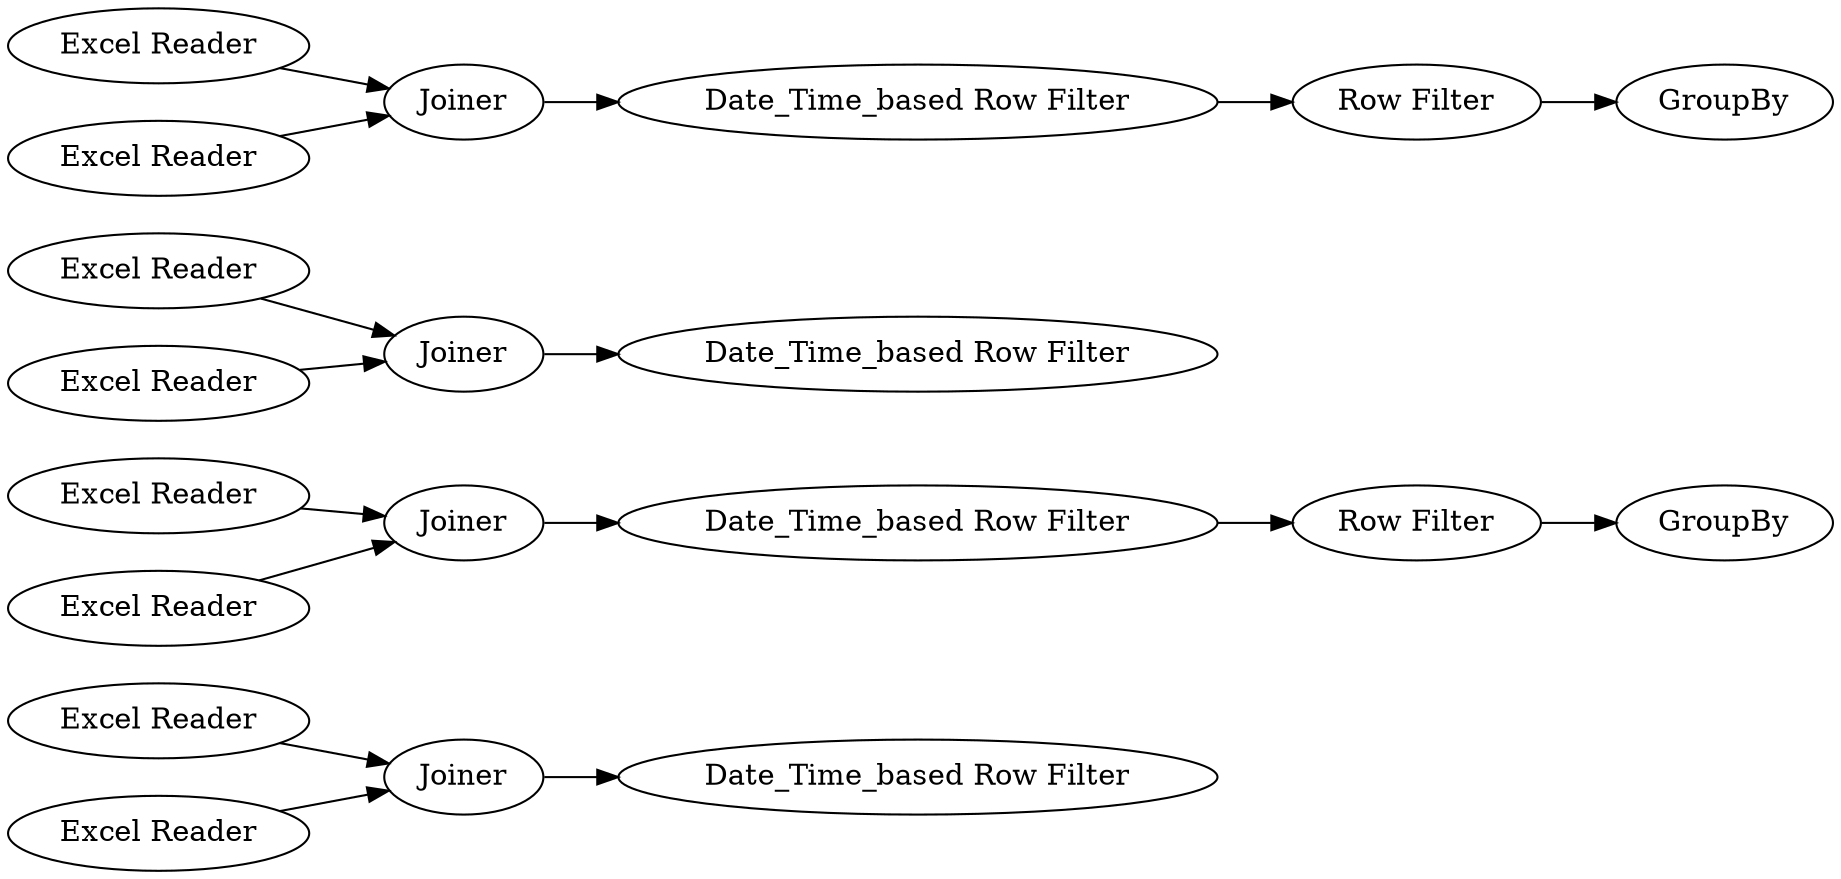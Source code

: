 digraph {
	2 [label="Excel Reader"]
	3 [label=Joiner]
	4 [label="Excel Reader"]
	5 [label="Excel Reader"]
	6 [label=Joiner]
	7 [label="Excel Reader"]
	8 [label="Excel Reader"]
	9 [label="Excel Reader"]
	10 [label=Joiner]
	11 [label="Excel Reader"]
	12 [label="Excel Reader"]
	13 [label=Joiner]
	14 [label="Date_Time_based Row Filter"]
	15 [label="Date_Time_based Row Filter"]
	16 [label="Date_Time_based Row Filter"]
	17 [label="Date_Time_based Row Filter"]
	19 [label="Row Filter"]
	20 [label="Row Filter"]
	21 [label=GroupBy]
	22 [label=GroupBy]
	2 -> 3
	3 -> 16
	4 -> 6
	5 -> 6
	6 -> 14
	7 -> 3
	8 -> 10
	9 -> 10
	10 -> 17
	11 -> 13
	12 -> 13
	13 -> 15
	14 -> 19
	15 -> 20
	19 -> 21
	20 -> 22
	rankdir=LR
}
